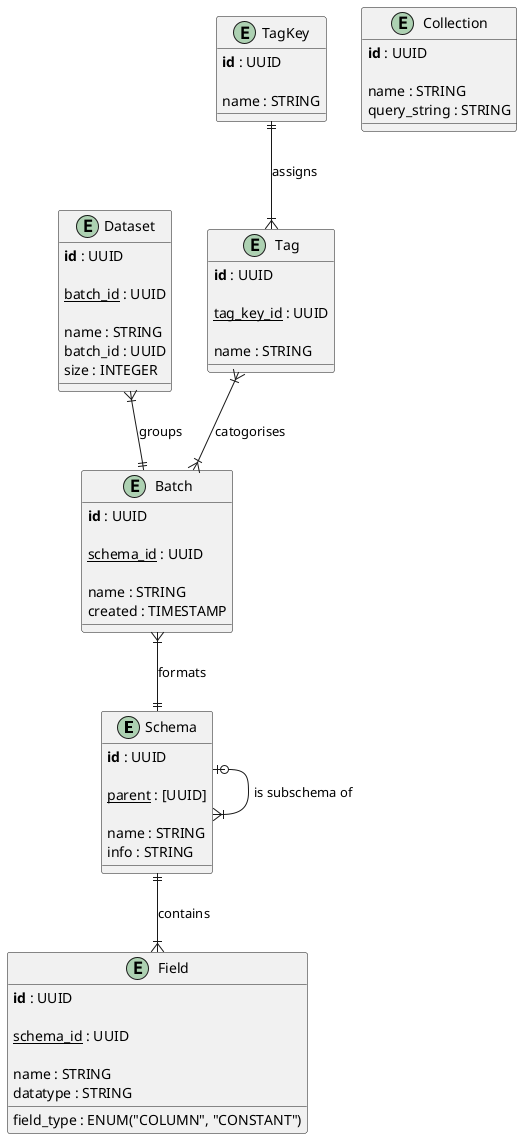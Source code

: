 @startuml eer
!define pk(x) <b>x</b>
!define fk(x) <u>x</u>

entity Schema {
    pk(id) : UUID
    
    fk(parent) : [UUID]
    
    name : STRING
    info : STRING
}

entity Field {
    pk(id) : UUID
    
    fk(schema_id) : UUID
    
    name : STRING
    datatype : STRING
    field_type : ENUM("COLUMN", "CONSTANT")
}

entity Dataset {
    pk(id) : UUID
    
    fk(batch_id) : UUID
    
    name : STRING
    batch_id : UUID
    size : INTEGER
}

entity Batch {
    pk(id) : UUID
    
    fk(schema_id) : UUID
    
    name : STRING
    created : TIMESTAMP
}

entity Collection {
    pk(id) : UUID
    
    name : STRING
    query_string : STRING
}

entity TagKey {
    pk(id) : UUID
    
    name : STRING
}

entity Tag {
    pk(id) : UUID

    fk(tag_key_id) : UUID

    name : STRING
}

Dataset }|--|| Batch : groups
Batch }|--|| Schema : formats
Schema ||--|{ Field : contains
Schema |o--|{ Schema : is subschema of
TagKey ||--|{ Tag : assigns
Tag }|--|{ Batch : catogorises
@enduml
